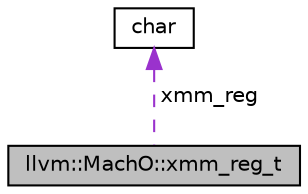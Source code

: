 digraph "llvm::MachO::xmm_reg_t"
{
 // LATEX_PDF_SIZE
  bgcolor="transparent";
  edge [fontname="Helvetica",fontsize="10",labelfontname="Helvetica",labelfontsize="10"];
  node [fontname="Helvetica",fontsize="10",shape="box"];
  Node1 [label="llvm::MachO::xmm_reg_t",height=0.2,width=0.4,color="black", fillcolor="grey75", style="filled", fontcolor="black",tooltip=" "];
  Node2 -> Node1 [dir="back",color="darkorchid3",fontsize="10",style="dashed",label=" xmm_reg" ,fontname="Helvetica"];
  Node2 [label="char",height=0.2,width=0.4,color="black",URL="$classchar.html",tooltip=" "];
}
